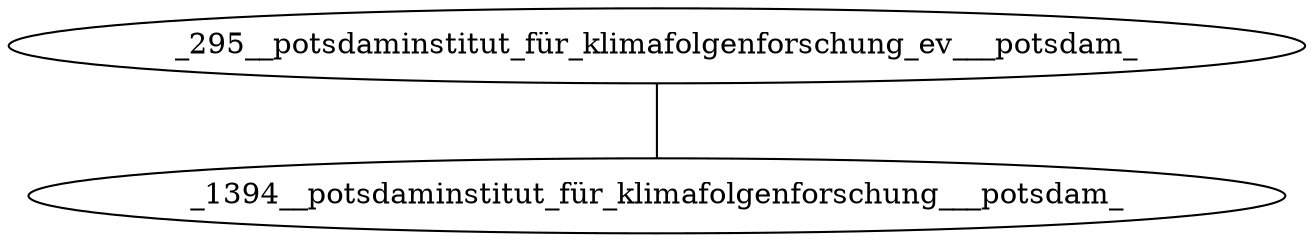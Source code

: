 graph {
_295__potsdaminstitut_für_klimafolgenforschung_ev___potsdam_ -- _1394__potsdaminstitut_für_klimafolgenforschung___potsdam_
}